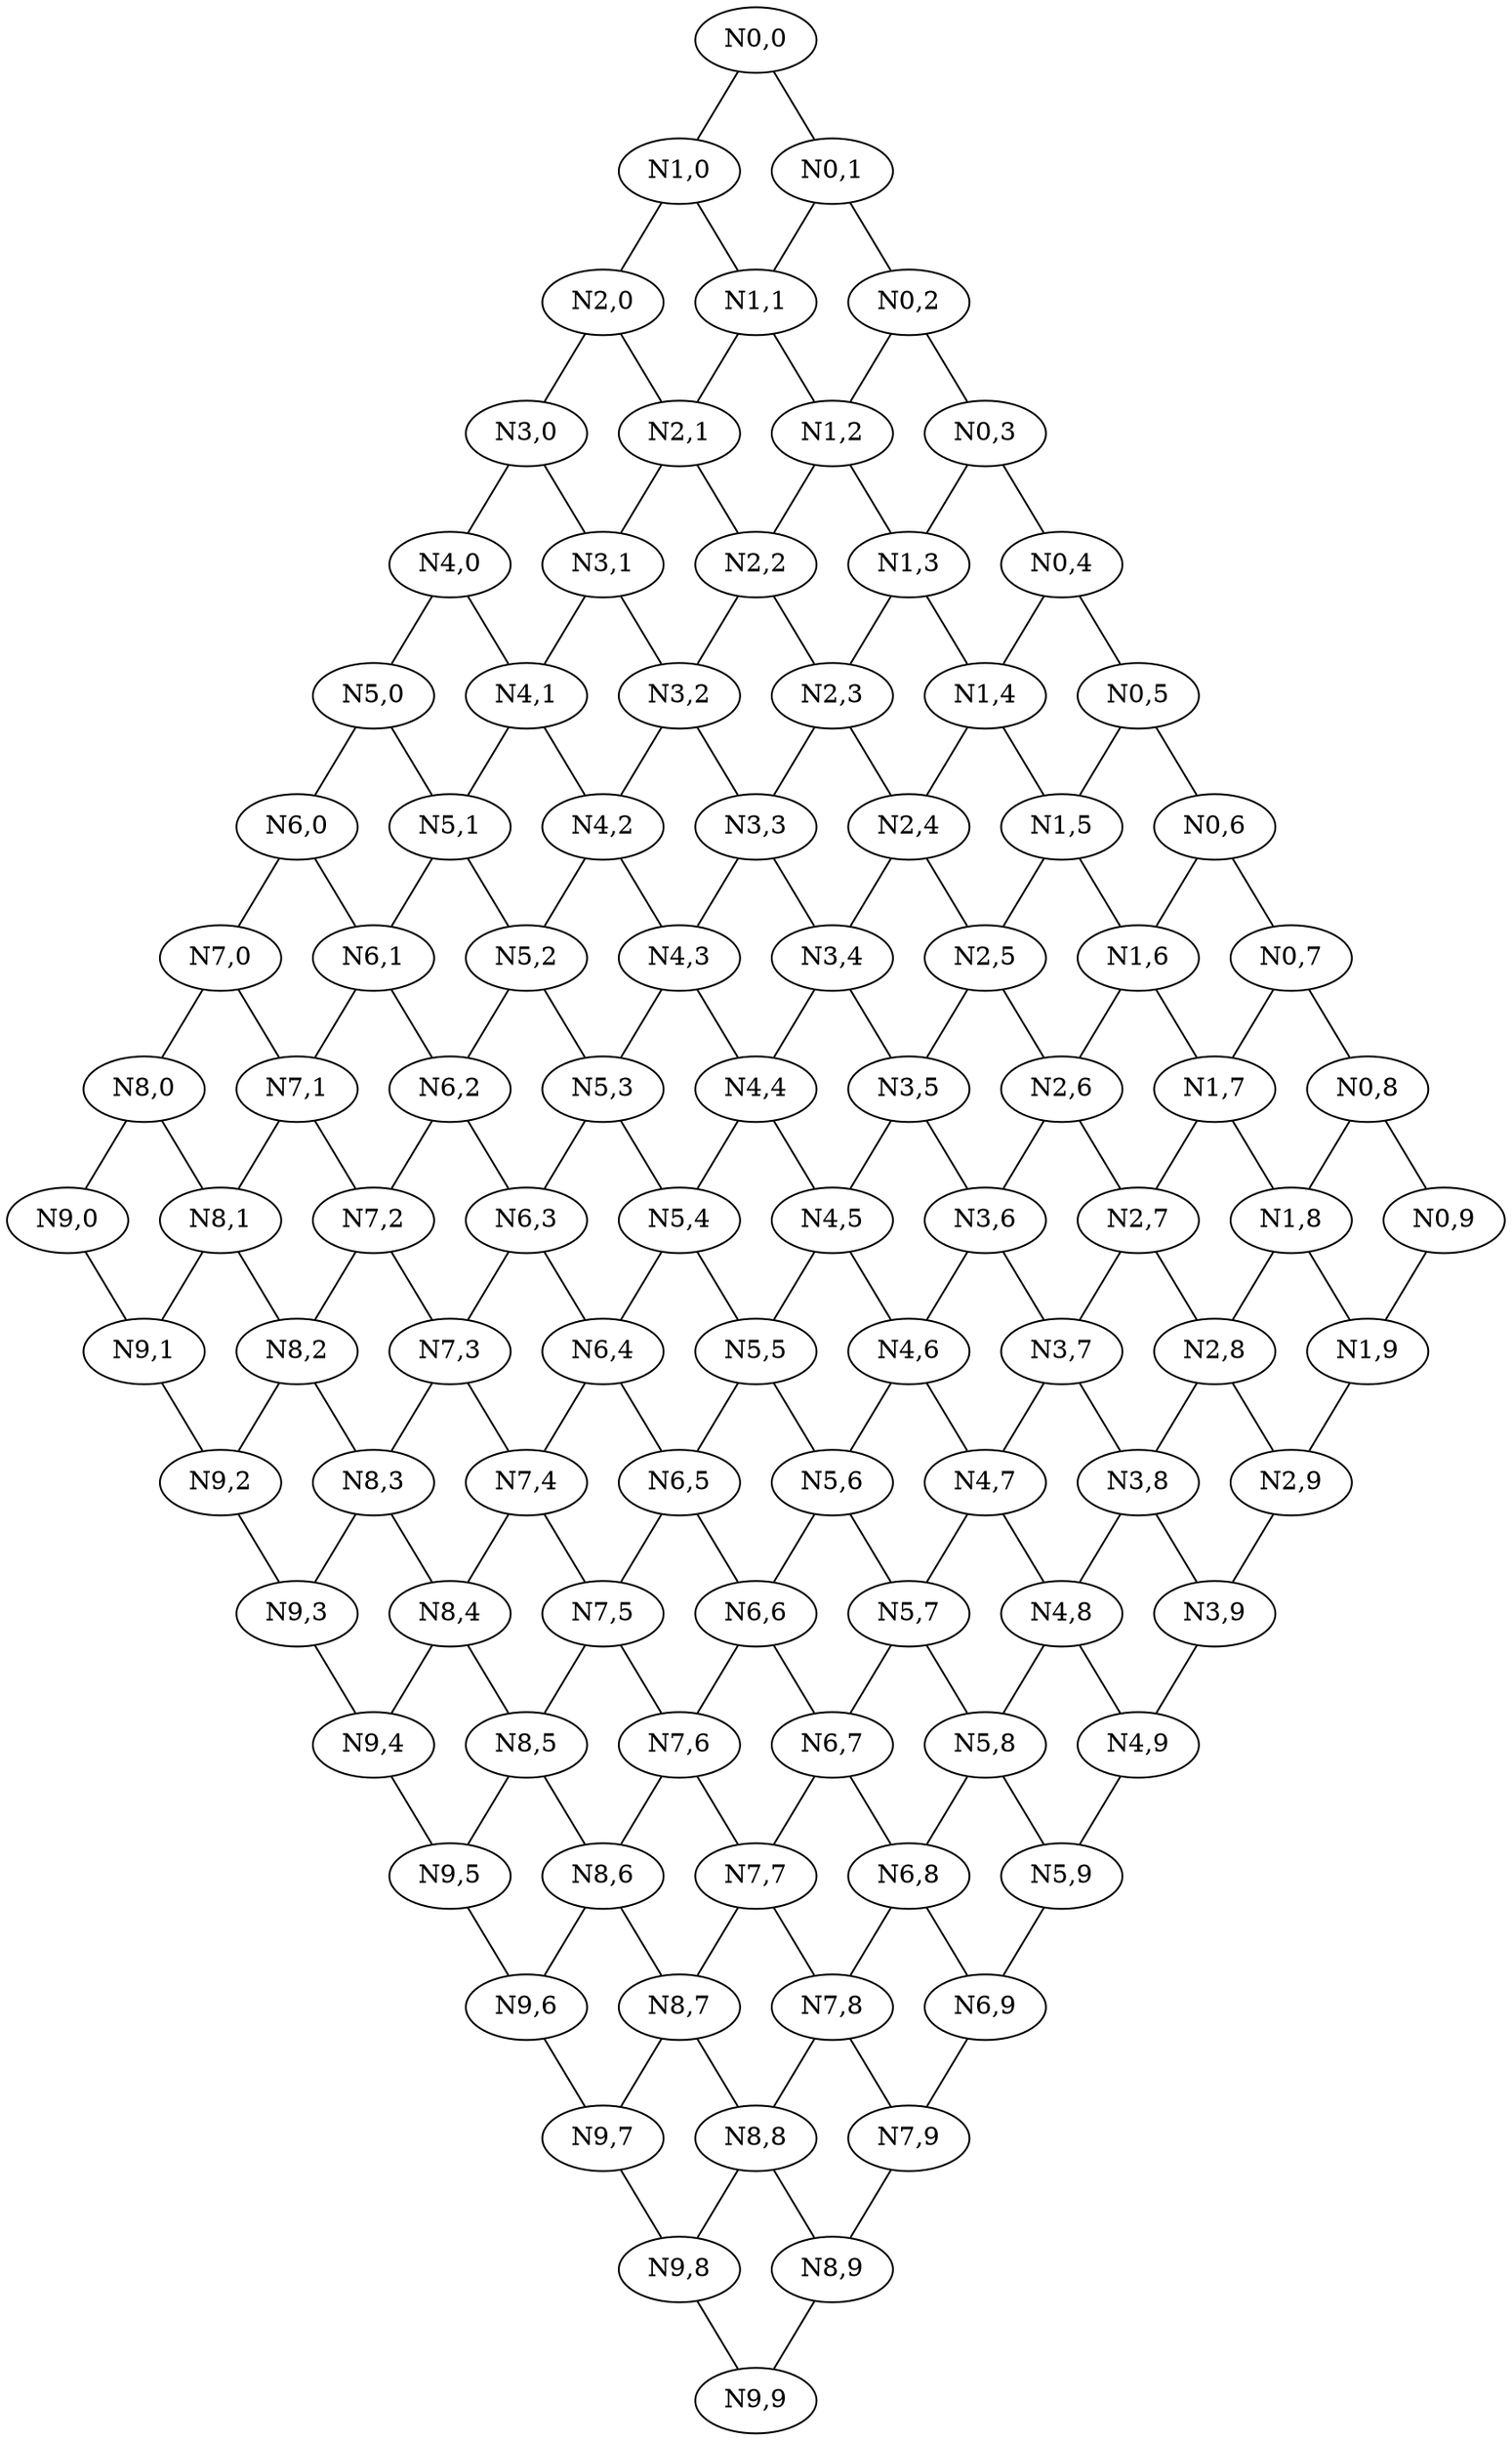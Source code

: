 graph G {
    "N0,0" -- "N1,0";
    "N0,0" -- "N0,1";
    "N0,1" -- "N1,1";
    "N0,1" -- "N0,2";
    "N0,2" -- "N1,2";
    "N0,2" -- "N0,3";
    "N0,3" -- "N1,3";
    "N0,3" -- "N0,4";
    "N0,4" -- "N1,4";
    "N0,4" -- "N0,5";
    "N0,5" -- "N1,5";
    "N0,5" -- "N0,6";
    "N0,6" -- "N1,6";
    "N0,6" -- "N0,7";
    "N0,7" -- "N1,7";
    "N0,7" -- "N0,8";
    "N0,8" -- "N1,8";
    "N0,8" -- "N0,9";
    "N0,9" -- "N1,9";
    "N1,0" -- "N2,0";
    "N1,0" -- "N1,1";
    "N1,1" -- "N2,1";
    "N1,1" -- "N1,2";
    "N1,2" -- "N2,2";
    "N1,2" -- "N1,3";
    "N1,3" -- "N2,3";
    "N1,3" -- "N1,4";
    "N1,4" -- "N2,4";
    "N1,4" -- "N1,5";
    "N1,5" -- "N2,5";
    "N1,5" -- "N1,6";
    "N1,6" -- "N2,6";
    "N1,6" -- "N1,7";
    "N1,7" -- "N2,7";
    "N1,7" -- "N1,8";
    "N1,8" -- "N2,8";
    "N1,8" -- "N1,9";
    "N1,9" -- "N2,9";
    "N2,0" -- "N3,0";
    "N2,0" -- "N2,1";
    "N2,1" -- "N3,1";
    "N2,1" -- "N2,2";
    "N2,2" -- "N3,2";
    "N2,2" -- "N2,3";
    "N2,3" -- "N3,3";
    "N2,3" -- "N2,4";
    "N2,4" -- "N3,4";
    "N2,4" -- "N2,5";
    "N2,5" -- "N3,5";
    "N2,5" -- "N2,6";
    "N2,6" -- "N3,6";
    "N2,6" -- "N2,7";
    "N2,7" -- "N3,7";
    "N2,7" -- "N2,8";
    "N2,8" -- "N3,8";
    "N2,8" -- "N2,9";
    "N2,9" -- "N3,9";
    "N3,0" -- "N4,0";
    "N3,0" -- "N3,1";
    "N3,1" -- "N4,1";
    "N3,1" -- "N3,2";
    "N3,2" -- "N4,2";
    "N3,2" -- "N3,3";
    "N3,3" -- "N4,3";
    "N3,3" -- "N3,4";
    "N3,4" -- "N4,4";
    "N3,4" -- "N3,5";
    "N3,5" -- "N4,5";
    "N3,5" -- "N3,6";
    "N3,6" -- "N4,6";
    "N3,6" -- "N3,7";
    "N3,7" -- "N4,7";
    "N3,7" -- "N3,8";
    "N3,8" -- "N4,8";
    "N3,8" -- "N3,9";
    "N3,9" -- "N4,9";
    "N4,0" -- "N5,0";
    "N4,0" -- "N4,1";
    "N4,1" -- "N5,1";
    "N4,1" -- "N4,2";
    "N4,2" -- "N5,2";
    "N4,2" -- "N4,3";
    "N4,3" -- "N5,3";
    "N4,3" -- "N4,4";
    "N4,4" -- "N5,4";
    "N4,4" -- "N4,5";
    "N4,5" -- "N5,5";
    "N4,5" -- "N4,6";
    "N4,6" -- "N5,6";
    "N4,6" -- "N4,7";
    "N4,7" -- "N5,7";
    "N4,7" -- "N4,8";
    "N4,8" -- "N5,8";
    "N4,8" -- "N4,9";
    "N4,9" -- "N5,9";
    "N5,0" -- "N6,0";
    "N5,0" -- "N5,1";
    "N5,1" -- "N6,1";
    "N5,1" -- "N5,2";
    "N5,2" -- "N6,2";
    "N5,2" -- "N5,3";
    "N5,3" -- "N6,3";
    "N5,3" -- "N5,4";
    "N5,4" -- "N6,4";
    "N5,4" -- "N5,5";
    "N5,5" -- "N6,5";
    "N5,5" -- "N5,6";
    "N5,6" -- "N6,6";
    "N5,6" -- "N5,7";
    "N5,7" -- "N6,7";
    "N5,7" -- "N5,8";
    "N5,8" -- "N6,8";
    "N5,8" -- "N5,9";
    "N5,9" -- "N6,9";
    "N6,0" -- "N7,0";
    "N6,0" -- "N6,1";
    "N6,1" -- "N7,1";
    "N6,1" -- "N6,2";
    "N6,2" -- "N7,2";
    "N6,2" -- "N6,3";
    "N6,3" -- "N7,3";
    "N6,3" -- "N6,4";
    "N6,4" -- "N7,4";
    "N6,4" -- "N6,5";
    "N6,5" -- "N7,5";
    "N6,5" -- "N6,6";
    "N6,6" -- "N7,6";
    "N6,6" -- "N6,7";
    "N6,7" -- "N7,7";
    "N6,7" -- "N6,8";
    "N6,8" -- "N7,8";
    "N6,8" -- "N6,9";
    "N6,9" -- "N7,9";
    "N7,0" -- "N8,0";
    "N7,0" -- "N7,1";
    "N7,1" -- "N8,1";
    "N7,1" -- "N7,2";
    "N7,2" -- "N8,2";
    "N7,2" -- "N7,3";
    "N7,3" -- "N8,3";
    "N7,3" -- "N7,4";
    "N7,4" -- "N8,4";
    "N7,4" -- "N7,5";
    "N7,5" -- "N8,5";
    "N7,5" -- "N7,6";
    "N7,6" -- "N8,6";
    "N7,6" -- "N7,7";
    "N7,7" -- "N8,7";
    "N7,7" -- "N7,8";
    "N7,8" -- "N8,8";
    "N7,8" -- "N7,9";
    "N7,9" -- "N8,9";
    "N8,0" -- "N9,0";
    "N8,0" -- "N8,1";
    "N8,1" -- "N9,1";
    "N8,1" -- "N8,2";
    "N8,2" -- "N9,2";
    "N8,2" -- "N8,3";
    "N8,3" -- "N9,3";
    "N8,3" -- "N8,4";
    "N8,4" -- "N9,4";
    "N8,4" -- "N8,5";
    "N8,5" -- "N9,5";
    "N8,5" -- "N8,6";
    "N8,6" -- "N9,6";
    "N8,6" -- "N8,7";
    "N8,7" -- "N9,7";
    "N8,7" -- "N8,8";
    "N8,8" -- "N9,8";
    "N8,8" -- "N8,9";
    "N8,9" -- "N9,9";
    "N9,0" -- "N9,1";
    "N9,1" -- "N9,2";
    "N9,2" -- "N9,3";
    "N9,3" -- "N9,4";
    "N9,4" -- "N9,5";
    "N9,5" -- "N9,6";
    "N9,6" -- "N9,7";
    "N9,7" -- "N9,8";
    "N9,8" -- "N9,9";
}
